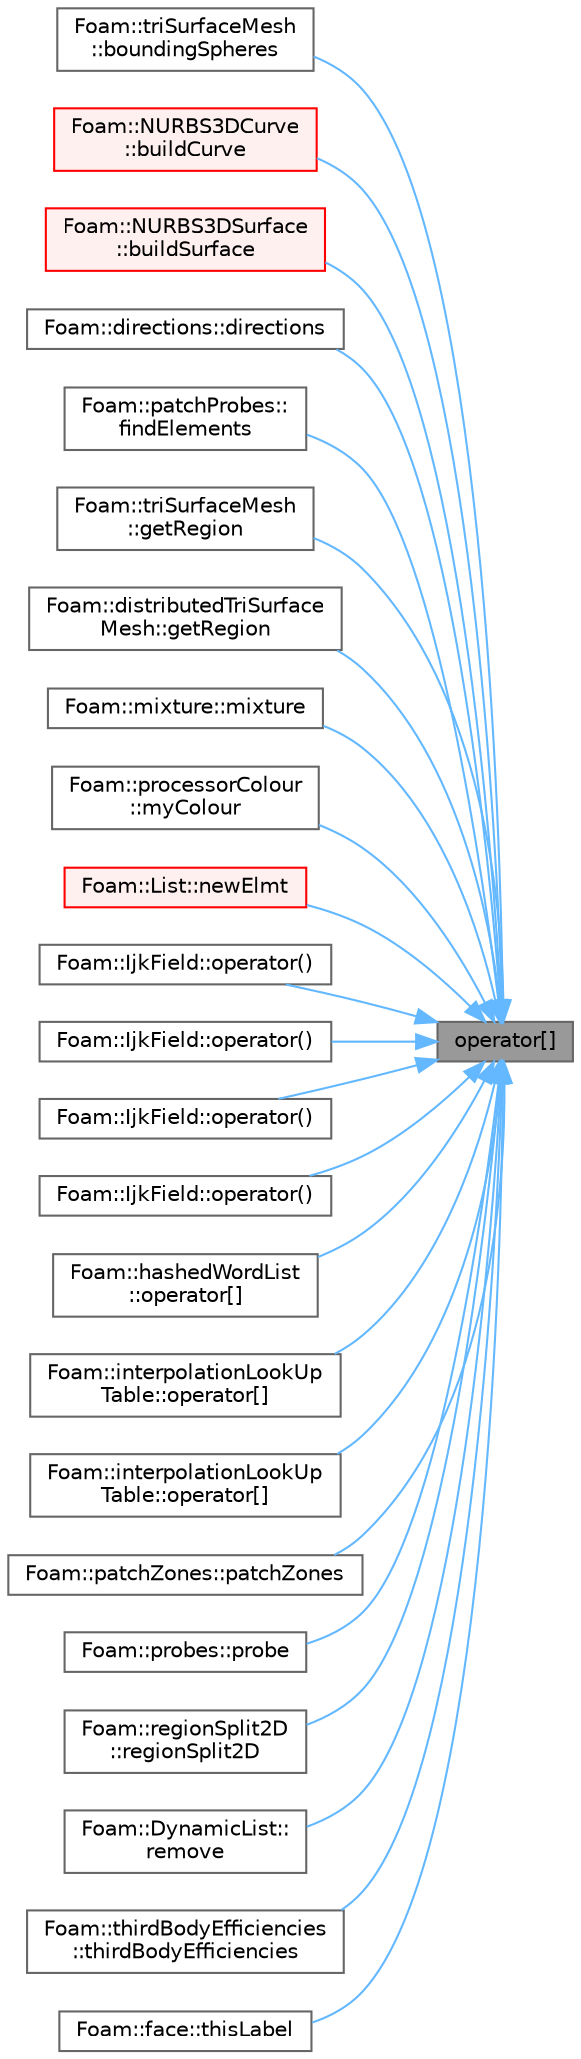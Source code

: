 digraph "operator[]"
{
 // LATEX_PDF_SIZE
  bgcolor="transparent";
  edge [fontname=Helvetica,fontsize=10,labelfontname=Helvetica,labelfontsize=10];
  node [fontname=Helvetica,fontsize=10,shape=box,height=0.2,width=0.4];
  rankdir="RL";
  Node1 [id="Node000001",label="operator[]",height=0.2,width=0.4,color="gray40", fillcolor="grey60", style="filled", fontcolor="black",tooltip=" "];
  Node1 -> Node2 [id="edge1_Node000001_Node000002",dir="back",color="steelblue1",style="solid",tooltip=" "];
  Node2 [id="Node000002",label="Foam::triSurfaceMesh\l::boundingSpheres",height=0.2,width=0.4,color="grey40", fillcolor="white", style="filled",URL="$classFoam_1_1triSurfaceMesh.html#a4f9baf018af105a4cd6d9c008d4d04ec",tooltip=" "];
  Node1 -> Node3 [id="edge2_Node000001_Node000003",dir="back",color="steelblue1",style="solid",tooltip=" "];
  Node3 [id="Node000003",label="Foam::NURBS3DCurve\l::buildCurve",height=0.2,width=0.4,color="red", fillcolor="#FFF0F0", style="filled",URL="$classFoam_1_1NURBS3DCurve.html#a9ca137315f83a6b4b444bdb6813292b0",tooltip=" "];
  Node1 -> Node10 [id="edge3_Node000001_Node000010",dir="back",color="steelblue1",style="solid",tooltip=" "];
  Node10 [id="Node000010",label="Foam::NURBS3DSurface\l::buildSurface",height=0.2,width=0.4,color="red", fillcolor="#FFF0F0", style="filled",URL="$classFoam_1_1NURBS3DSurface.html#a421148b3f3994fa809c1b1036096a48a",tooltip=" "];
  Node1 -> Node22 [id="edge4_Node000001_Node000022",dir="back",color="steelblue1",style="solid",tooltip=" "];
  Node22 [id="Node000022",label="Foam::directions::directions",height=0.2,width=0.4,color="grey40", fillcolor="white", style="filled",URL="$classFoam_1_1directions.html#a2f7e22061e5c8bb12afd3cae07fb55f9",tooltip=" "];
  Node1 -> Node23 [id="edge5_Node000001_Node000023",dir="back",color="steelblue1",style="solid",tooltip=" "];
  Node23 [id="Node000023",label="Foam::patchProbes::\lfindElements",height=0.2,width=0.4,color="grey40", fillcolor="white", style="filled",URL="$classFoam_1_1patchProbes.html#a4961d45d71fc3e82730510a628ddef80",tooltip=" "];
  Node1 -> Node24 [id="edge6_Node000001_Node000024",dir="back",color="steelblue1",style="solid",tooltip=" "];
  Node24 [id="Node000024",label="Foam::triSurfaceMesh\l::getRegion",height=0.2,width=0.4,color="grey40", fillcolor="white", style="filled",URL="$classFoam_1_1triSurfaceMesh.html#ab2bcdcc4dd1bdb5a9e1d1025292bdf24",tooltip=" "];
  Node1 -> Node25 [id="edge7_Node000001_Node000025",dir="back",color="steelblue1",style="solid",tooltip=" "];
  Node25 [id="Node000025",label="Foam::distributedTriSurface\lMesh::getRegion",height=0.2,width=0.4,color="grey40", fillcolor="white", style="filled",URL="$classFoam_1_1distributedTriSurfaceMesh.html#ab2bcdcc4dd1bdb5a9e1d1025292bdf24",tooltip=" "];
  Node1 -> Node26 [id="edge8_Node000001_Node000026",dir="back",color="steelblue1",style="solid",tooltip=" "];
  Node26 [id="Node000026",label="Foam::mixture::mixture",height=0.2,width=0.4,color="grey40", fillcolor="white", style="filled",URL="$classFoam_1_1mixture.html#a2c5268e8891fee06d7a7a5e4f3d5f3af",tooltip=" "];
  Node1 -> Node27 [id="edge9_Node000001_Node000027",dir="back",color="steelblue1",style="solid",tooltip=" "];
  Node27 [id="Node000027",label="Foam::processorColour\l::myColour",height=0.2,width=0.4,color="grey40", fillcolor="white", style="filled",URL="$classFoam_1_1processorColour.html#a7cdb6dff4cc352eeceb6708e0bdb84fa",tooltip=" "];
  Node1 -> Node28 [id="edge10_Node000001_Node000028",dir="back",color="steelblue1",style="solid",tooltip=" "];
  Node28 [id="Node000028",label="Foam::List::newElmt",height=0.2,width=0.4,color="red", fillcolor="#FFF0F0", style="filled",URL="$classFoam_1_1List.html#a185404b8ba9a3d6985e4a940d679ae18",tooltip=" "];
  Node1 -> Node37 [id="edge11_Node000001_Node000037",dir="back",color="steelblue1",style="solid",tooltip=" "];
  Node37 [id="Node000037",label="Foam::IjkField::operator()",height=0.2,width=0.4,color="grey40", fillcolor="white", style="filled",URL="$classFoam_1_1IjkField.html#ae6ef318b47f85a606e7446187ba576da",tooltip=" "];
  Node1 -> Node38 [id="edge12_Node000001_Node000038",dir="back",color="steelblue1",style="solid",tooltip=" "];
  Node38 [id="Node000038",label="Foam::IjkField::operator()",height=0.2,width=0.4,color="grey40", fillcolor="white", style="filled",URL="$classFoam_1_1IjkField.html#ae77d16a304bbfad56dd036154cbf71bd",tooltip=" "];
  Node1 -> Node39 [id="edge13_Node000001_Node000039",dir="back",color="steelblue1",style="solid",tooltip=" "];
  Node39 [id="Node000039",label="Foam::IjkField::operator()",height=0.2,width=0.4,color="grey40", fillcolor="white", style="filled",URL="$classFoam_1_1IjkField.html#a542b3cdd6514a281b7d7de1bf4c6f1fe",tooltip=" "];
  Node1 -> Node40 [id="edge14_Node000001_Node000040",dir="back",color="steelblue1",style="solid",tooltip=" "];
  Node40 [id="Node000040",label="Foam::IjkField::operator()",height=0.2,width=0.4,color="grey40", fillcolor="white", style="filled",URL="$classFoam_1_1IjkField.html#aeeef0cd805679acba96cc2e15baad195",tooltip=" "];
  Node1 -> Node41 [id="edge15_Node000001_Node000041",dir="back",color="steelblue1",style="solid",tooltip=" "];
  Node41 [id="Node000041",label="Foam::hashedWordList\l::operator[]",height=0.2,width=0.4,color="grey40", fillcolor="white", style="filled",URL="$classFoam_1_1hashedWordList.html#aec503145c722a647ea05927c913e8f30",tooltip=" "];
  Node1 -> Node42 [id="edge16_Node000001_Node000042",dir="back",color="steelblue1",style="solid",tooltip=" "];
  Node42 [id="Node000042",label="Foam::interpolationLookUp\lTable::operator[]",height=0.2,width=0.4,color="grey40", fillcolor="white", style="filled",URL="$classFoam_1_1interpolationLookUpTable.html#a18b75e89e793076e66b5563e7b32fbd4",tooltip=" "];
  Node1 -> Node43 [id="edge17_Node000001_Node000043",dir="back",color="steelblue1",style="solid",tooltip=" "];
  Node43 [id="Node000043",label="Foam::interpolationLookUp\lTable::operator[]",height=0.2,width=0.4,color="grey40", fillcolor="white", style="filled",URL="$classFoam_1_1interpolationLookUpTable.html#a589f0059555d388679f20eb7e96598ca",tooltip=" "];
  Node1 -> Node44 [id="edge18_Node000001_Node000044",dir="back",color="steelblue1",style="solid",tooltip=" "];
  Node44 [id="Node000044",label="Foam::patchZones::patchZones",height=0.2,width=0.4,color="grey40", fillcolor="white", style="filled",URL="$classFoam_1_1patchZones.html#a8e1be7647c4a17c3933e606876b6587c",tooltip=" "];
  Node1 -> Node45 [id="edge19_Node000001_Node000045",dir="back",color="steelblue1",style="solid",tooltip=" "];
  Node45 [id="Node000045",label="Foam::probes::probe",height=0.2,width=0.4,color="grey40", fillcolor="white", style="filled",URL="$classFoam_1_1probes.html#ad7e81efc818db15b367beab1b0e575ab",tooltip=" "];
  Node1 -> Node46 [id="edge20_Node000001_Node000046",dir="back",color="steelblue1",style="solid",tooltip=" "];
  Node46 [id="Node000046",label="Foam::regionSplit2D\l::regionSplit2D",height=0.2,width=0.4,color="grey40", fillcolor="white", style="filled",URL="$classFoam_1_1regionSplit2D.html#a68c13111f73ce772c8dd2b0d87c88e17",tooltip=" "];
  Node1 -> Node47 [id="edge21_Node000001_Node000047",dir="back",color="steelblue1",style="solid",tooltip=" "];
  Node47 [id="Node000047",label="Foam::DynamicList::\lremove",height=0.2,width=0.4,color="grey40", fillcolor="white", style="filled",URL="$classFoam_1_1DynamicList.html#a11a92c7c8e39f3f023c3bcca1e5297f0",tooltip=" "];
  Node1 -> Node48 [id="edge22_Node000001_Node000048",dir="back",color="steelblue1",style="solid",tooltip=" "];
  Node48 [id="Node000048",label="Foam::thirdBodyEfficiencies\l::thirdBodyEfficiencies",height=0.2,width=0.4,color="grey40", fillcolor="white", style="filled",URL="$classFoam_1_1thirdBodyEfficiencies.html#ae75434fa7de802f46b4eee1c5d202450",tooltip=" "];
  Node1 -> Node49 [id="edge23_Node000001_Node000049",dir="back",color="steelblue1",style="solid",tooltip=" "];
  Node49 [id="Node000049",label="Foam::face::thisLabel",height=0.2,width=0.4,color="grey40", fillcolor="white", style="filled",URL="$classFoam_1_1face.html#a9d450234d069986978adda588a253665",tooltip=" "];
}
